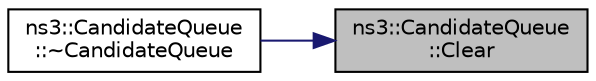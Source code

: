 digraph "ns3::CandidateQueue::Clear"
{
 // LATEX_PDF_SIZE
  edge [fontname="Helvetica",fontsize="10",labelfontname="Helvetica",labelfontsize="10"];
  node [fontname="Helvetica",fontsize="10",shape=record];
  rankdir="RL";
  Node1 [label="ns3::CandidateQueue\l::Clear",height=0.2,width=0.4,color="black", fillcolor="grey75", style="filled", fontcolor="black",tooltip="Empty the Candidate Queue and release all of the resources associated with the Shortest Path First Ve..."];
  Node1 -> Node2 [dir="back",color="midnightblue",fontsize="10",style="solid",fontname="Helvetica"];
  Node2 [label="ns3::CandidateQueue\l::~CandidateQueue",height=0.2,width=0.4,color="black", fillcolor="white", style="filled",URL="$classns3_1_1_candidate_queue.html#a8fb11f89dab8a2c5006f48756804b052",tooltip="Destroy an SPF Candidate Queue and release any resources held by the contents."];
}
